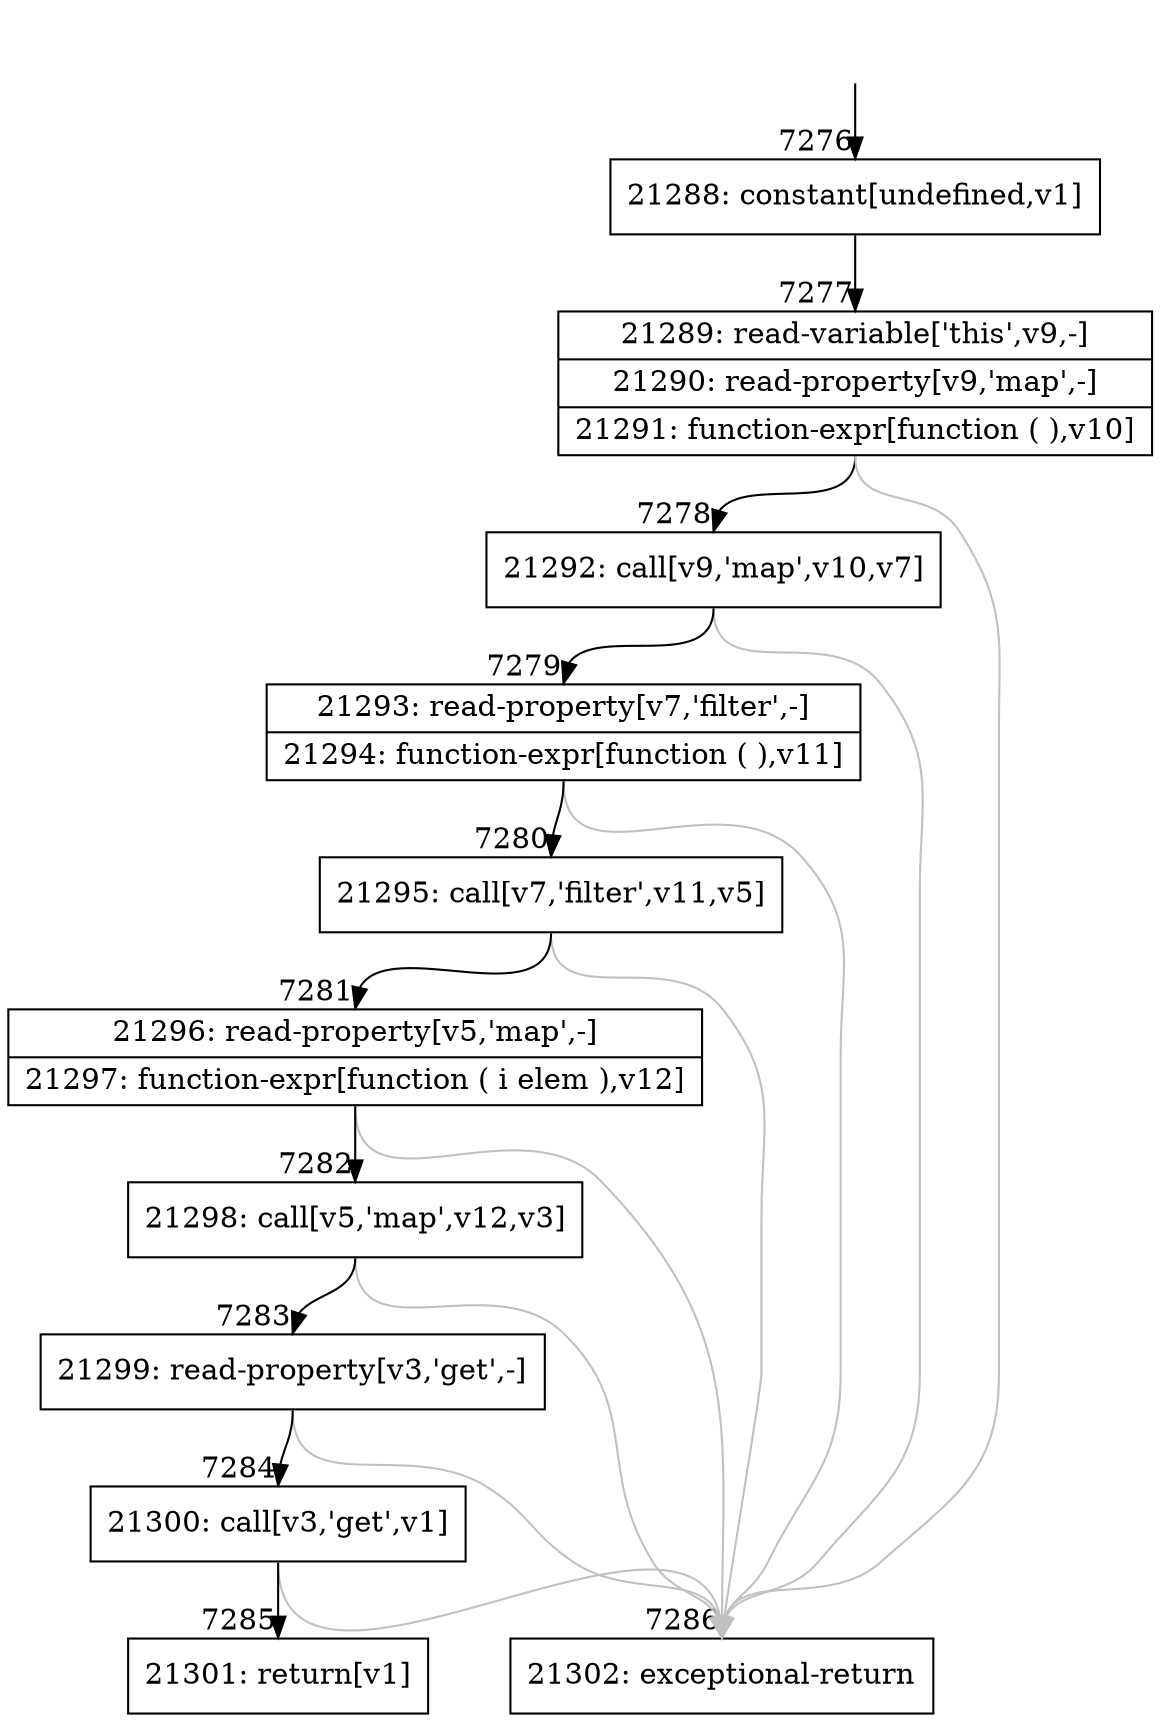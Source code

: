 digraph {
rankdir="TD"
BB_entry454[shape=none,label=""];
BB_entry454 -> BB7276 [tailport=s, headport=n, headlabel="    7276"]
BB7276 [shape=record label="{21288: constant[undefined,v1]}" ] 
BB7276 -> BB7277 [tailport=s, headport=n, headlabel="      7277"]
BB7277 [shape=record label="{21289: read-variable['this',v9,-]|21290: read-property[v9,'map',-]|21291: function-expr[function ( ),v10]}" ] 
BB7277 -> BB7278 [tailport=s, headport=n, headlabel="      7278"]
BB7277 -> BB7286 [tailport=s, headport=n, color=gray, headlabel="      7286"]
BB7278 [shape=record label="{21292: call[v9,'map',v10,v7]}" ] 
BB7278 -> BB7279 [tailport=s, headport=n, headlabel="      7279"]
BB7278 -> BB7286 [tailport=s, headport=n, color=gray]
BB7279 [shape=record label="{21293: read-property[v7,'filter',-]|21294: function-expr[function ( ),v11]}" ] 
BB7279 -> BB7280 [tailport=s, headport=n, headlabel="      7280"]
BB7279 -> BB7286 [tailport=s, headport=n, color=gray]
BB7280 [shape=record label="{21295: call[v7,'filter',v11,v5]}" ] 
BB7280 -> BB7281 [tailport=s, headport=n, headlabel="      7281"]
BB7280 -> BB7286 [tailport=s, headport=n, color=gray]
BB7281 [shape=record label="{21296: read-property[v5,'map',-]|21297: function-expr[function ( i elem ),v12]}" ] 
BB7281 -> BB7282 [tailport=s, headport=n, headlabel="      7282"]
BB7281 -> BB7286 [tailport=s, headport=n, color=gray]
BB7282 [shape=record label="{21298: call[v5,'map',v12,v3]}" ] 
BB7282 -> BB7283 [tailport=s, headport=n, headlabel="      7283"]
BB7282 -> BB7286 [tailport=s, headport=n, color=gray]
BB7283 [shape=record label="{21299: read-property[v3,'get',-]}" ] 
BB7283 -> BB7284 [tailport=s, headport=n, headlabel="      7284"]
BB7283 -> BB7286 [tailport=s, headport=n, color=gray]
BB7284 [shape=record label="{21300: call[v3,'get',v1]}" ] 
BB7284 -> BB7285 [tailport=s, headport=n, headlabel="      7285"]
BB7284 -> BB7286 [tailport=s, headport=n, color=gray]
BB7285 [shape=record label="{21301: return[v1]}" ] 
BB7286 [shape=record label="{21302: exceptional-return}" ] 
}
